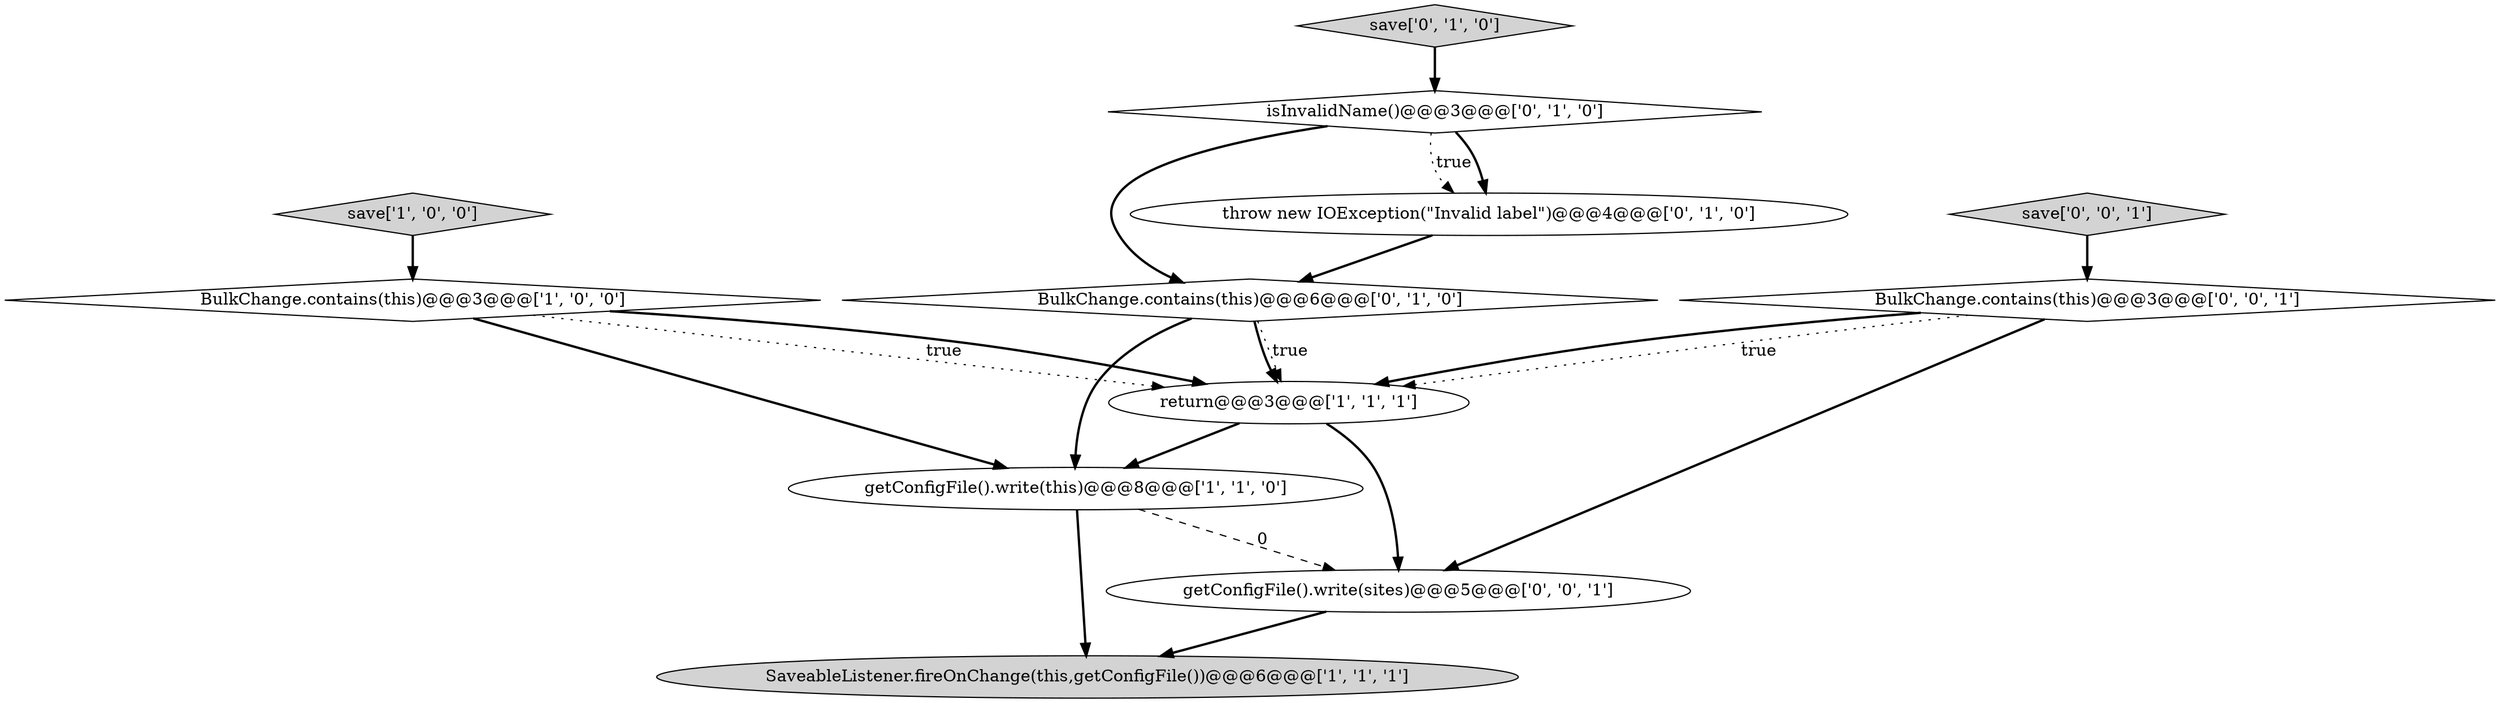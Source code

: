 digraph {
4 [style = filled, label = "SaveableListener.fireOnChange(this,getConfigFile())@@@6@@@['1', '1', '1']", fillcolor = lightgray, shape = ellipse image = "AAA0AAABBB1BBB"];
7 [style = filled, label = "throw new IOException(\"Invalid label\")@@@4@@@['0', '1', '0']", fillcolor = white, shape = ellipse image = "AAA1AAABBB2BBB"];
3 [style = filled, label = "return@@@3@@@['1', '1', '1']", fillcolor = white, shape = ellipse image = "AAA0AAABBB1BBB"];
1 [style = filled, label = "save['1', '0', '0']", fillcolor = lightgray, shape = diamond image = "AAA0AAABBB1BBB"];
8 [style = filled, label = "save['0', '1', '0']", fillcolor = lightgray, shape = diamond image = "AAA0AAABBB2BBB"];
6 [style = filled, label = "BulkChange.contains(this)@@@6@@@['0', '1', '0']", fillcolor = white, shape = diamond image = "AAA0AAABBB2BBB"];
9 [style = filled, label = "save['0', '0', '1']", fillcolor = lightgray, shape = diamond image = "AAA0AAABBB3BBB"];
0 [style = filled, label = "BulkChange.contains(this)@@@3@@@['1', '0', '0']", fillcolor = white, shape = diamond image = "AAA0AAABBB1BBB"];
5 [style = filled, label = "isInvalidName()@@@3@@@['0', '1', '0']", fillcolor = white, shape = diamond image = "AAA1AAABBB2BBB"];
11 [style = filled, label = "BulkChange.contains(this)@@@3@@@['0', '0', '1']", fillcolor = white, shape = diamond image = "AAA0AAABBB3BBB"];
2 [style = filled, label = "getConfigFile().write(this)@@@8@@@['1', '1', '0']", fillcolor = white, shape = ellipse image = "AAA0AAABBB1BBB"];
10 [style = filled, label = "getConfigFile().write(sites)@@@5@@@['0', '0', '1']", fillcolor = white, shape = ellipse image = "AAA0AAABBB3BBB"];
11->3 [style = bold, label=""];
3->10 [style = bold, label=""];
11->3 [style = dotted, label="true"];
2->4 [style = bold, label=""];
9->11 [style = bold, label=""];
8->5 [style = bold, label=""];
3->2 [style = bold, label=""];
0->3 [style = dotted, label="true"];
7->6 [style = bold, label=""];
2->10 [style = dashed, label="0"];
0->3 [style = bold, label=""];
5->7 [style = dotted, label="true"];
6->2 [style = bold, label=""];
11->10 [style = bold, label=""];
10->4 [style = bold, label=""];
6->3 [style = bold, label=""];
6->3 [style = dotted, label="true"];
0->2 [style = bold, label=""];
5->7 [style = bold, label=""];
5->6 [style = bold, label=""];
1->0 [style = bold, label=""];
}
